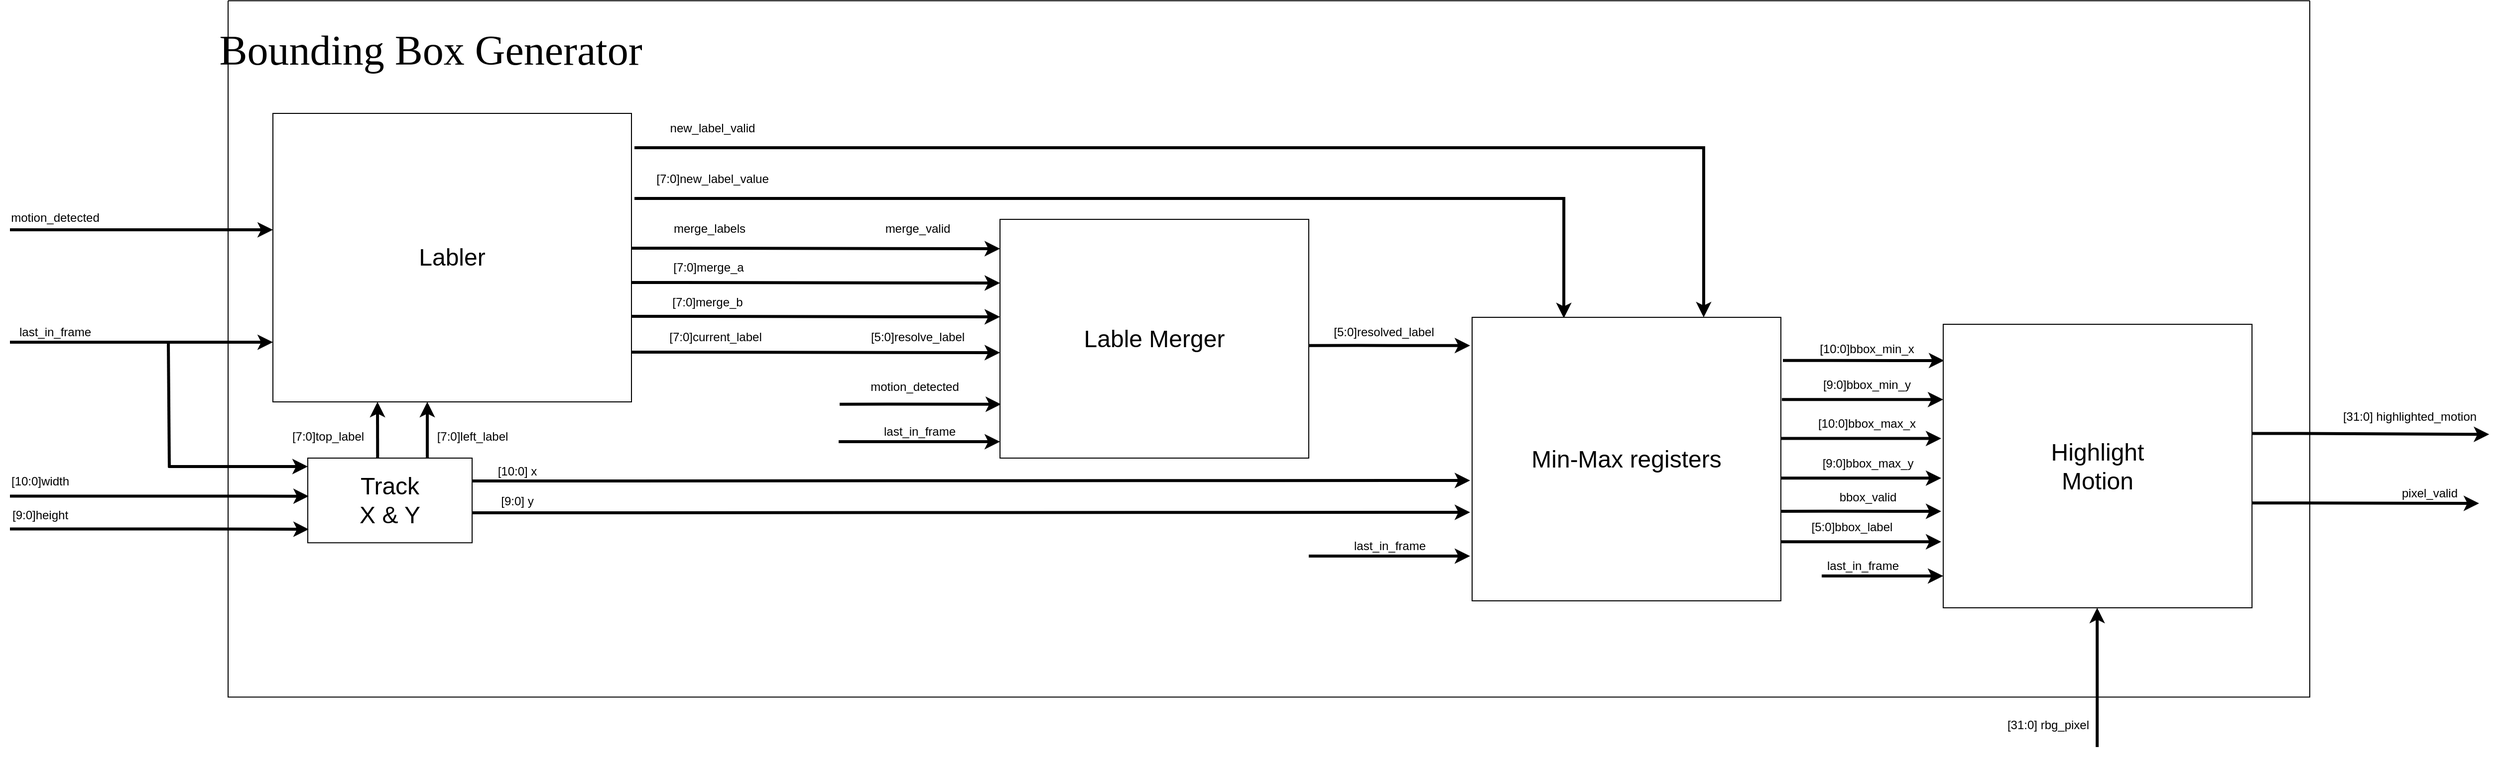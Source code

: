<mxfile version="27.1.1">
  <diagram name="Page-1" id="8psTu5joOEkHxSPbt8DS">
    <mxGraphModel dx="1892" dy="1172" grid="1" gridSize="10" guides="1" tooltips="1" connect="1" arrows="1" fold="1" page="1" pageScale="1" pageWidth="827" pageHeight="1169" math="0" shadow="0">
      <root>
        <mxCell id="0" />
        <mxCell id="1" parent="0" />
        <mxCell id="pzHLP5PFSMqDfCKK6MuQ-40" value="&lt;span style=&quot;text-wrap-mode: wrap;&quot;&gt;[10:0]width&lt;/span&gt;" style="text;html=1;align=center;verticalAlign=middle;resizable=0;points=[];autosize=1;strokeColor=none;fillColor=none;" parent="1" vertex="1">
          <mxGeometry x="751" y="704.74" width="80" height="30" as="geometry" />
        </mxCell>
        <mxCell id="pzHLP5PFSMqDfCKK6MuQ-41" value="&lt;span style=&quot;text-wrap-mode: wrap;&quot;&gt;[9:0]height&lt;/span&gt;" style="text;html=1;align=center;verticalAlign=middle;resizable=0;points=[];autosize=1;strokeColor=none;fillColor=none;" parent="1" vertex="1">
          <mxGeometry x="751.0" y="738.82" width="80" height="30" as="geometry" />
        </mxCell>
        <mxCell id="pzHLP5PFSMqDfCKK6MuQ-47" value="" style="edgeStyle=orthogonalEdgeStyle;rounded=0;orthogonalLoop=1;jettySize=auto;html=1;strokeWidth=3;" parent="1" edge="1">
          <mxGeometry relative="1" as="geometry">
            <mxPoint x="2700" y="749.99" as="targetPoint" />
            <mxPoint x="2538" y="749.94" as="sourcePoint" />
            <Array as="points">
              <mxPoint x="2587" y="749.94" />
            </Array>
          </mxGeometry>
        </mxCell>
        <mxCell id="pzHLP5PFSMqDfCKK6MuQ-48" value="&lt;span style=&quot;text-wrap-mode: wrap;&quot;&gt;bbox_valid&lt;/span&gt;" style="text;html=1;align=center;verticalAlign=middle;resizable=0;points=[];autosize=1;strokeColor=none;fillColor=none;" parent="1" vertex="1">
          <mxGeometry x="2586" y="721.19" width="80" height="30" as="geometry" />
        </mxCell>
        <mxCell id="pzHLP5PFSMqDfCKK6MuQ-49" value="" style="edgeStyle=orthogonalEdgeStyle;rounded=0;orthogonalLoop=1;jettySize=auto;html=1;strokeWidth=3;" parent="1" edge="1">
          <mxGeometry relative="1" as="geometry">
            <mxPoint x="2700" y="780.62" as="targetPoint" />
            <mxPoint x="2538" y="780.57" as="sourcePoint" />
            <Array as="points">
              <mxPoint x="2587" y="780.57" />
            </Array>
          </mxGeometry>
        </mxCell>
        <mxCell id="pzHLP5PFSMqDfCKK6MuQ-50" value="&lt;span style=&quot;text-wrap-mode: wrap;&quot;&gt;[5:0]bbox_label&lt;/span&gt;" style="text;html=1;align=center;verticalAlign=middle;resizable=0;points=[];autosize=1;strokeColor=none;fillColor=none;" parent="1" vertex="1">
          <mxGeometry x="2560" y="750.57" width="100" height="30" as="geometry" />
        </mxCell>
        <mxCell id="pzHLP5PFSMqDfCKK6MuQ-51" value="" style="edgeStyle=orthogonalEdgeStyle;rounded=0;orthogonalLoop=1;jettySize=auto;html=1;strokeWidth=3;" parent="1" edge="1">
          <mxGeometry relative="1" as="geometry">
            <mxPoint x="2703" y="598.47" as="targetPoint" />
            <mxPoint x="2541" y="598.42" as="sourcePoint" />
            <Array as="points">
              <mxPoint x="2590" y="598.42" />
            </Array>
          </mxGeometry>
        </mxCell>
        <mxCell id="pzHLP5PFSMqDfCKK6MuQ-52" value="&lt;span style=&quot;text-wrap-mode: wrap;&quot;&gt;[10:0]bbox_min_x&lt;/span&gt;" style="text;html=1;align=center;verticalAlign=middle;resizable=0;points=[];autosize=1;strokeColor=none;fillColor=none;" parent="1" vertex="1">
          <mxGeometry x="2565" y="571.75" width="120" height="30" as="geometry" />
        </mxCell>
        <mxCell id="pzHLP5PFSMqDfCKK6MuQ-53" value="" style="edgeStyle=orthogonalEdgeStyle;rounded=0;orthogonalLoop=1;jettySize=auto;html=1;strokeWidth=3;" parent="1" edge="1">
          <mxGeometry relative="1" as="geometry">
            <mxPoint x="2702" y="637.69" as="targetPoint" />
            <mxPoint x="2540" y="637.64" as="sourcePoint" />
            <Array as="points">
              <mxPoint x="2589" y="637.64" />
            </Array>
          </mxGeometry>
        </mxCell>
        <mxCell id="pzHLP5PFSMqDfCKK6MuQ-54" value="&lt;span style=&quot;text-wrap-mode: wrap;&quot;&gt;[9:0]bbox_min_y&lt;/span&gt;" style="text;html=1;align=center;verticalAlign=middle;resizable=0;points=[];autosize=1;strokeColor=none;fillColor=none;" parent="1" vertex="1">
          <mxGeometry x="2570" y="608.27" width="110" height="30" as="geometry" />
        </mxCell>
        <mxCell id="pzHLP5PFSMqDfCKK6MuQ-56" value="" style="edgeStyle=orthogonalEdgeStyle;rounded=0;orthogonalLoop=1;jettySize=auto;html=1;strokeWidth=3;" parent="1" edge="1">
          <mxGeometry relative="1" as="geometry">
            <mxPoint x="2700" y="676.8" as="targetPoint" />
            <mxPoint x="2538" y="676.75" as="sourcePoint" />
            <Array as="points">
              <mxPoint x="2587" y="676.75" />
            </Array>
          </mxGeometry>
        </mxCell>
        <mxCell id="pzHLP5PFSMqDfCKK6MuQ-57" value="&lt;span style=&quot;text-wrap-mode: wrap;&quot;&gt;[10:0]bbox_max_x&lt;/span&gt;" style="text;html=1;align=center;verticalAlign=middle;resizable=0;points=[];autosize=1;strokeColor=none;fillColor=none;" parent="1" vertex="1">
          <mxGeometry x="2565" y="646.75" width="120" height="30" as="geometry" />
        </mxCell>
        <mxCell id="pzHLP5PFSMqDfCKK6MuQ-58" value="" style="edgeStyle=orthogonalEdgeStyle;rounded=0;orthogonalLoop=1;jettySize=auto;html=1;strokeWidth=3;" parent="1" edge="1">
          <mxGeometry relative="1" as="geometry">
            <mxPoint x="2700" y="716.68" as="targetPoint" />
            <mxPoint x="2538" y="716.63" as="sourcePoint" />
            <Array as="points">
              <mxPoint x="2587" y="716.63" />
            </Array>
          </mxGeometry>
        </mxCell>
        <mxCell id="pzHLP5PFSMqDfCKK6MuQ-59" value="&lt;span style=&quot;text-wrap-mode: wrap;&quot;&gt;[9:0]bbox_max_y&lt;/span&gt;" style="text;html=1;align=center;verticalAlign=middle;resizable=0;points=[];autosize=1;strokeColor=none;fillColor=none;" parent="1" vertex="1">
          <mxGeometry x="2571" y="686.63" width="110" height="30" as="geometry" />
        </mxCell>
        <mxCell id="EjdUyEd99-lyi4bKZ8Xp-1" value="&lt;span style=&quot;font-size: 24px;&quot;&gt;Labler&lt;/span&gt;" style="rounded=0;whiteSpace=wrap;html=1;" parent="1" vertex="1">
          <mxGeometry x="1025" y="350" width="360" height="290" as="geometry" />
        </mxCell>
        <mxCell id="EjdUyEd99-lyi4bKZ8Xp-2" value="" style="edgeStyle=orthogonalEdgeStyle;rounded=0;orthogonalLoop=1;jettySize=auto;html=1;strokeWidth=3;" parent="1" edge="1">
          <mxGeometry relative="1" as="geometry">
            <mxPoint x="2227" y="719" as="targetPoint" />
            <mxPoint x="1225" y="719.54" as="sourcePoint" />
            <Array as="points">
              <mxPoint x="1274" y="719.54" />
            </Array>
          </mxGeometry>
        </mxCell>
        <mxCell id="EjdUyEd99-lyi4bKZ8Xp-3" value="motion_detected" style="text;html=1;align=center;verticalAlign=middle;resizable=0;points=[];autosize=1;strokeColor=none;fillColor=none;" parent="1" vertex="1">
          <mxGeometry x="751" y="440" width="110" height="30" as="geometry" />
        </mxCell>
        <mxCell id="EjdUyEd99-lyi4bKZ8Xp-5" value="[7:0]left_label" style="text;html=1;align=center;verticalAlign=middle;resizable=0;points=[];autosize=1;strokeColor=none;fillColor=none;" parent="1" vertex="1">
          <mxGeometry x="1180" y="660" width="90" height="30" as="geometry" />
        </mxCell>
        <mxCell id="EjdUyEd99-lyi4bKZ8Xp-6" value="" style="edgeStyle=orthogonalEdgeStyle;rounded=0;orthogonalLoop=1;jettySize=auto;html=1;strokeWidth=3;" parent="1" edge="1">
          <mxGeometry relative="1" as="geometry">
            <mxPoint x="1025" y="467.06" as="targetPoint" />
            <mxPoint x="761" y="467" as="sourcePoint" />
            <Array as="points">
              <mxPoint x="912" y="467.01" />
            </Array>
          </mxGeometry>
        </mxCell>
        <mxCell id="EjdUyEd99-lyi4bKZ8Xp-7" value="[7:0]top_label" style="text;html=1;align=center;verticalAlign=middle;resizable=0;points=[];autosize=1;strokeColor=none;fillColor=none;" parent="1" vertex="1">
          <mxGeometry x="1030" y="660" width="100" height="30" as="geometry" />
        </mxCell>
        <mxCell id="EjdUyEd99-lyi4bKZ8Xp-8" value="" style="edgeStyle=orthogonalEdgeStyle;rounded=0;orthogonalLoop=1;jettySize=auto;html=1;strokeWidth=3;entryX=0.75;entryY=0;entryDx=0;entryDy=0;" parent="1" target="EjdUyEd99-lyi4bKZ8Xp-101" edge="1">
          <mxGeometry relative="1" as="geometry">
            <mxPoint x="1550" y="384.5" as="targetPoint" />
            <mxPoint x="1388" y="384.45" as="sourcePoint" />
            <Array as="points">
              <mxPoint x="2462" y="385" />
            </Array>
          </mxGeometry>
        </mxCell>
        <mxCell id="EjdUyEd99-lyi4bKZ8Xp-9" value="new_label_valid" style="text;html=1;align=center;verticalAlign=middle;resizable=0;points=[];autosize=1;strokeColor=none;fillColor=none;" parent="1" vertex="1">
          <mxGeometry x="1411" y="350" width="110" height="30" as="geometry" />
        </mxCell>
        <mxCell id="EjdUyEd99-lyi4bKZ8Xp-10" value="" style="edgeStyle=orthogonalEdgeStyle;rounded=0;orthogonalLoop=1;jettySize=auto;html=1;strokeWidth=3;entryX=0.297;entryY=0.003;entryDx=0;entryDy=0;entryPerimeter=0;" parent="1" target="EjdUyEd99-lyi4bKZ8Xp-101" edge="1">
          <mxGeometry relative="1" as="geometry">
            <mxPoint x="1550" y="435.5" as="targetPoint" />
            <mxPoint x="1388" y="435.45" as="sourcePoint" />
            <Array as="points">
              <mxPoint x="2321" y="436" />
            </Array>
          </mxGeometry>
        </mxCell>
        <mxCell id="EjdUyEd99-lyi4bKZ8Xp-11" value="[7:0]new_label_value" style="text;html=1;align=center;verticalAlign=middle;resizable=0;points=[];autosize=1;strokeColor=none;fillColor=none;" parent="1" vertex="1">
          <mxGeometry x="1396" y="401" width="140" height="30" as="geometry" />
        </mxCell>
        <mxCell id="EjdUyEd99-lyi4bKZ8Xp-12" value="" style="edgeStyle=orthogonalEdgeStyle;rounded=0;orthogonalLoop=1;jettySize=auto;html=1;strokeWidth=3;" parent="1" edge="1">
          <mxGeometry relative="1" as="geometry">
            <mxPoint x="1755" y="486" as="targetPoint" />
            <mxPoint x="1385" y="485.45" as="sourcePoint" />
            <Array as="points">
              <mxPoint x="1434" y="485.45" />
            </Array>
          </mxGeometry>
        </mxCell>
        <mxCell id="EjdUyEd99-lyi4bKZ8Xp-13" value="merge_labels" style="text;html=1;align=center;verticalAlign=middle;resizable=0;points=[];autosize=1;strokeColor=none;fillColor=none;" parent="1" vertex="1">
          <mxGeometry x="1413" y="451" width="100" height="30" as="geometry" />
        </mxCell>
        <mxCell id="EjdUyEd99-lyi4bKZ8Xp-15" value="[7:0]merge_a" style="text;html=1;align=center;verticalAlign=middle;resizable=0;points=[];autosize=1;strokeColor=none;fillColor=none;" parent="1" vertex="1">
          <mxGeometry x="1416.5" y="490" width="90" height="30" as="geometry" />
        </mxCell>
        <mxCell id="EjdUyEd99-lyi4bKZ8Xp-17" value="[7:0]merge_b" style="text;html=1;align=center;verticalAlign=middle;resizable=0;points=[];autosize=1;strokeColor=none;fillColor=none;" parent="1" vertex="1">
          <mxGeometry x="1415.5" y="525" width="90" height="30" as="geometry" />
        </mxCell>
        <mxCell id="EjdUyEd99-lyi4bKZ8Xp-20" value="&lt;span style=&quot;font-size: 24px;&quot;&gt;Lable Merger&lt;/span&gt;" style="rounded=0;whiteSpace=wrap;html=1;" parent="1" vertex="1">
          <mxGeometry x="1755" y="456.52" width="310" height="240" as="geometry" />
        </mxCell>
        <mxCell id="EjdUyEd99-lyi4bKZ8Xp-22" value="merge_valid" style="text;html=1;align=center;verticalAlign=middle;resizable=0;points=[];autosize=1;strokeColor=none;fillColor=none;" parent="1" vertex="1">
          <mxGeometry x="1627" y="451" width="90" height="30" as="geometry" />
        </mxCell>
        <mxCell id="EjdUyEd99-lyi4bKZ8Xp-32" value="[5:0]resolved_label" style="text;html=1;align=center;verticalAlign=middle;resizable=0;points=[];autosize=1;strokeColor=none;fillColor=none;" parent="1" vertex="1">
          <mxGeometry x="2080" y="555" width="120" height="30" as="geometry" />
        </mxCell>
        <mxCell id="EjdUyEd99-lyi4bKZ8Xp-55" value="motion_detected" style="text;html=1;align=center;verticalAlign=middle;resizable=0;points=[];autosize=1;strokeColor=none;fillColor=none;" parent="1" vertex="1">
          <mxGeometry x="1614" y="609.88" width="110" height="30" as="geometry" />
        </mxCell>
        <mxCell id="EjdUyEd99-lyi4bKZ8Xp-56" value="" style="edgeStyle=orthogonalEdgeStyle;rounded=0;orthogonalLoop=1;jettySize=auto;html=1;strokeWidth=3;" parent="1" edge="1">
          <mxGeometry relative="1" as="geometry">
            <mxPoint x="1756" y="642.38" as="targetPoint" />
            <mxPoint x="1594" y="642.33" as="sourcePoint" />
            <Array as="points">
              <mxPoint x="1643" y="642.33" />
            </Array>
          </mxGeometry>
        </mxCell>
        <mxCell id="EjdUyEd99-lyi4bKZ8Xp-57" value="[5:0]resolve_label" style="text;html=1;align=center;verticalAlign=middle;resizable=0;points=[];autosize=1;strokeColor=none;fillColor=none;" parent="1" vertex="1">
          <mxGeometry x="1612" y="560" width="120" height="30" as="geometry" />
        </mxCell>
        <mxCell id="EjdUyEd99-lyi4bKZ8Xp-61" value="[7:0]current_label" style="text;html=1;align=center;verticalAlign=middle;resizable=0;points=[];autosize=1;strokeColor=none;fillColor=none;" parent="1" vertex="1">
          <mxGeometry x="1409" y="560" width="120" height="30" as="geometry" />
        </mxCell>
        <mxCell id="EjdUyEd99-lyi4bKZ8Xp-62" value="" style="edgeStyle=orthogonalEdgeStyle;rounded=0;orthogonalLoop=1;jettySize=auto;html=1;strokeWidth=3;" parent="1" edge="1">
          <mxGeometry relative="1" as="geometry">
            <mxPoint x="1755" y="520.55" as="targetPoint" />
            <mxPoint x="1385" y="520" as="sourcePoint" />
            <Array as="points">
              <mxPoint x="1434" y="520.0" />
            </Array>
          </mxGeometry>
        </mxCell>
        <mxCell id="EjdUyEd99-lyi4bKZ8Xp-63" value="" style="edgeStyle=orthogonalEdgeStyle;rounded=0;orthogonalLoop=1;jettySize=auto;html=1;strokeWidth=3;" parent="1" edge="1">
          <mxGeometry relative="1" as="geometry">
            <mxPoint x="1755" y="554.55" as="targetPoint" />
            <mxPoint x="1385" y="554" as="sourcePoint" />
            <Array as="points">
              <mxPoint x="1434" y="554.0" />
            </Array>
          </mxGeometry>
        </mxCell>
        <mxCell id="EjdUyEd99-lyi4bKZ8Xp-64" value="" style="edgeStyle=orthogonalEdgeStyle;rounded=0;orthogonalLoop=1;jettySize=auto;html=1;strokeWidth=3;" parent="1" edge="1">
          <mxGeometry relative="1" as="geometry">
            <mxPoint x="1755" y="590.55" as="targetPoint" />
            <mxPoint x="1385" y="590" as="sourcePoint" />
            <Array as="points">
              <mxPoint x="1434" y="590.0" />
            </Array>
          </mxGeometry>
        </mxCell>
        <mxCell id="EjdUyEd99-lyi4bKZ8Xp-100" value="" style="edgeStyle=orthogonalEdgeStyle;rounded=0;orthogonalLoop=1;jettySize=auto;html=1;strokeWidth=3;" parent="1" edge="1">
          <mxGeometry relative="1" as="geometry">
            <mxPoint x="2227" y="583.38" as="targetPoint" />
            <mxPoint x="2065" y="583.33" as="sourcePoint" />
            <Array as="points">
              <mxPoint x="2114" y="583.33" />
            </Array>
          </mxGeometry>
        </mxCell>
        <mxCell id="EjdUyEd99-lyi4bKZ8Xp-101" value="&lt;span style=&quot;font-size: 24px;&quot;&gt;Min-Max registers&lt;/span&gt;" style="rounded=0;whiteSpace=wrap;html=1;" parent="1" vertex="1">
          <mxGeometry x="2229" y="555" width="310" height="285" as="geometry" />
        </mxCell>
        <mxCell id="EjdUyEd99-lyi4bKZ8Xp-102" value="&lt;span style=&quot;font-size: 24px;&quot;&gt;Track&lt;/span&gt;&lt;div&gt;&lt;span style=&quot;font-size: 24px;&quot;&gt;X &amp;amp; Y&lt;/span&gt;&lt;/div&gt;" style="rounded=0;whiteSpace=wrap;html=1;" parent="1" vertex="1">
          <mxGeometry x="1060" y="696.52" width="165" height="85.12" as="geometry" />
        </mxCell>
        <mxCell id="EjdUyEd99-lyi4bKZ8Xp-104" value="" style="edgeStyle=orthogonalEdgeStyle;rounded=0;orthogonalLoop=1;jettySize=auto;html=1;strokeWidth=3;" parent="1" edge="1">
          <mxGeometry relative="1" as="geometry">
            <mxPoint x="2227" y="751.0" as="targetPoint" />
            <mxPoint x="1225" y="751.54" as="sourcePoint" />
            <Array as="points">
              <mxPoint x="1274" y="751.54" />
            </Array>
          </mxGeometry>
        </mxCell>
        <mxCell id="EjdUyEd99-lyi4bKZ8Xp-105" value="" style="endArrow=classic;html=1;rounded=0;exitX=0.425;exitY=0;exitDx=0;exitDy=0;exitPerimeter=0;strokeWidth=3;" parent="1" source="EjdUyEd99-lyi4bKZ8Xp-102" edge="1">
          <mxGeometry width="50" height="50" relative="1" as="geometry">
            <mxPoint x="1130" y="690" as="sourcePoint" />
            <mxPoint x="1130" y="640" as="targetPoint" />
          </mxGeometry>
        </mxCell>
        <mxCell id="EjdUyEd99-lyi4bKZ8Xp-106" value="" style="endArrow=classic;html=1;rounded=0;exitX=0.425;exitY=0;exitDx=0;exitDy=0;exitPerimeter=0;strokeWidth=3;" parent="1" edge="1">
          <mxGeometry width="50" height="50" relative="1" as="geometry">
            <mxPoint x="1180" y="697" as="sourcePoint" />
            <mxPoint x="1180" y="640" as="targetPoint" />
          </mxGeometry>
        </mxCell>
        <mxCell id="EjdUyEd99-lyi4bKZ8Xp-109" value="" style="edgeStyle=orthogonalEdgeStyle;rounded=0;orthogonalLoop=1;jettySize=auto;html=1;strokeWidth=3;" parent="1" edge="1">
          <mxGeometry relative="1" as="geometry">
            <mxPoint x="1061" y="768.08" as="targetPoint" />
            <mxPoint x="761" y="767.74" as="sourcePoint" />
            <Array as="points">
              <mxPoint x="948" y="768.03" />
            </Array>
          </mxGeometry>
        </mxCell>
        <mxCell id="EjdUyEd99-lyi4bKZ8Xp-110" value="" style="edgeStyle=orthogonalEdgeStyle;rounded=0;orthogonalLoop=1;jettySize=auto;html=1;strokeWidth=3;" parent="1" edge="1">
          <mxGeometry relative="1" as="geometry">
            <mxPoint x="1061" y="734.85" as="targetPoint" />
            <mxPoint x="761" y="734.74" as="sourcePoint" />
            <Array as="points">
              <mxPoint x="948" y="734.8" />
            </Array>
          </mxGeometry>
        </mxCell>
        <mxCell id="EjdUyEd99-lyi4bKZ8Xp-111" value="" style="swimlane;startSize=0;" parent="1" vertex="1">
          <mxGeometry x="980" y="236.75" width="2090" height="700" as="geometry" />
        </mxCell>
        <mxCell id="EjdUyEd99-lyi4bKZ8Xp-112" value="&lt;font style=&quot;font-size: 42px;&quot; face=&quot;Times New Roman&quot;&gt;&lt;span style=&quot;text-wrap-mode: wrap;&quot;&gt;Bounding Box&amp;nbsp;&lt;/span&gt;&lt;span style=&quot;text-wrap-mode: wrap; background-color: transparent; color: light-dark(rgb(0, 0, 0), rgb(255, 255, 255));&quot;&gt;Generator&lt;/span&gt;&lt;/font&gt;" style="text;html=1;align=center;verticalAlign=middle;resizable=0;points=[];autosize=1;strokeColor=none;fillColor=none;" parent="EjdUyEd99-lyi4bKZ8Xp-111" vertex="1">
          <mxGeometry x="-22.5" y="20" width="450" height="60" as="geometry" />
        </mxCell>
        <mxCell id="tvAnXlh0ygOG0x00jJtz-23" value="" style="edgeStyle=orthogonalEdgeStyle;rounded=0;orthogonalLoop=1;jettySize=auto;html=1;strokeWidth=3;" edge="1" parent="EjdUyEd99-lyi4bKZ8Xp-111">
          <mxGeometry relative="1" as="geometry">
            <mxPoint x="1876.57" y="610.25" as="targetPoint" />
            <mxPoint x="1876.57" y="750.25" as="sourcePoint" />
            <Array as="points">
              <mxPoint x="1876.57" y="700.25" />
            </Array>
          </mxGeometry>
        </mxCell>
        <mxCell id="tvAnXlh0ygOG0x00jJtz-1" value="" style="edgeStyle=orthogonalEdgeStyle;rounded=0;orthogonalLoop=1;jettySize=auto;html=1;strokeWidth=3;" edge="1" parent="1">
          <mxGeometry relative="1" as="geometry">
            <mxPoint x="1755" y="680.05" as="targetPoint" />
            <mxPoint x="1593" y="680" as="sourcePoint" />
            <Array as="points">
              <mxPoint x="1642" y="680.0" />
            </Array>
          </mxGeometry>
        </mxCell>
        <mxCell id="tvAnXlh0ygOG0x00jJtz-5" value="last_in_frame" style="text;html=1;align=center;verticalAlign=middle;resizable=0;points=[];autosize=1;strokeColor=none;fillColor=none;" vertex="1" parent="1">
          <mxGeometry x="1624" y="655" width="100" height="30" as="geometry" />
        </mxCell>
        <mxCell id="tvAnXlh0ygOG0x00jJtz-6" value="" style="edgeStyle=orthogonalEdgeStyle;rounded=0;orthogonalLoop=1;jettySize=auto;html=1;strokeWidth=3;" edge="1" parent="1">
          <mxGeometry relative="1" as="geometry">
            <mxPoint x="1025" y="580.06" as="targetPoint" />
            <mxPoint x="761" y="580" as="sourcePoint" />
            <Array as="points">
              <mxPoint x="912" y="580.01" />
            </Array>
          </mxGeometry>
        </mxCell>
        <mxCell id="tvAnXlh0ygOG0x00jJtz-7" value="last_in_frame" style="text;html=1;align=center;verticalAlign=middle;resizable=0;points=[];autosize=1;strokeColor=none;fillColor=none;" vertex="1" parent="1">
          <mxGeometry x="756" y="555" width="100" height="30" as="geometry" />
        </mxCell>
        <mxCell id="tvAnXlh0ygOG0x00jJtz-8" value="" style="edgeStyle=orthogonalEdgeStyle;rounded=0;orthogonalLoop=1;jettySize=auto;html=1;strokeWidth=3;" edge="1" parent="1">
          <mxGeometry relative="1" as="geometry">
            <mxPoint x="1060" y="704.99" as="targetPoint" />
            <mxPoint x="920" y="705" as="sourcePoint" />
            <Array as="points">
              <mxPoint x="947" y="704.94" />
            </Array>
          </mxGeometry>
        </mxCell>
        <mxCell id="tvAnXlh0ygOG0x00jJtz-9" value="" style="endArrow=none;html=1;rounded=0;strokeWidth=3;" edge="1" parent="1">
          <mxGeometry width="50" height="50" relative="1" as="geometry">
            <mxPoint x="921" y="706" as="sourcePoint" />
            <mxPoint x="920" y="580" as="targetPoint" />
          </mxGeometry>
        </mxCell>
        <mxCell id="tvAnXlh0ygOG0x00jJtz-10" value="" style="edgeStyle=orthogonalEdgeStyle;rounded=0;orthogonalLoop=1;jettySize=auto;html=1;strokeWidth=3;" edge="1" parent="1">
          <mxGeometry relative="1" as="geometry">
            <mxPoint x="2227" y="795.05" as="targetPoint" />
            <mxPoint x="2065" y="795" as="sourcePoint" />
            <Array as="points">
              <mxPoint x="2114" y="795.0" />
            </Array>
          </mxGeometry>
        </mxCell>
        <mxCell id="tvAnXlh0ygOG0x00jJtz-11" value="last_in_frame" style="text;html=1;align=center;verticalAlign=middle;resizable=0;points=[];autosize=1;strokeColor=none;fillColor=none;" vertex="1" parent="1">
          <mxGeometry x="2096" y="770" width="100" height="30" as="geometry" />
        </mxCell>
        <mxCell id="tvAnXlh0ygOG0x00jJtz-12" value="[10:0] x" style="text;html=1;align=center;verticalAlign=middle;resizable=0;points=[];autosize=1;strokeColor=none;fillColor=none;" vertex="1" parent="1">
          <mxGeometry x="1240" y="694.52" width="60" height="30" as="geometry" />
        </mxCell>
        <mxCell id="tvAnXlh0ygOG0x00jJtz-13" value="[9:0] y" style="text;html=1;align=center;verticalAlign=middle;resizable=0;points=[];autosize=1;strokeColor=none;fillColor=none;" vertex="1" parent="1">
          <mxGeometry x="1240" y="724.52" width="60" height="30" as="geometry" />
        </mxCell>
        <mxCell id="tvAnXlh0ygOG0x00jJtz-14" value="&lt;span style=&quot;font-size: 24px;&quot;&gt;Highlight&lt;/span&gt;&lt;div&gt;&lt;span style=&quot;font-size: 24px;&quot;&gt;Motion&lt;/span&gt;&lt;/div&gt;" style="rounded=0;whiteSpace=wrap;html=1;" vertex="1" parent="1">
          <mxGeometry x="2702" y="562" width="310" height="285" as="geometry" />
        </mxCell>
        <mxCell id="tvAnXlh0ygOG0x00jJtz-15" value="" style="edgeStyle=orthogonalEdgeStyle;rounded=0;orthogonalLoop=1;jettySize=auto;html=1;strokeWidth=3;" edge="1" parent="1">
          <mxGeometry relative="1" as="geometry">
            <mxPoint x="2702" y="815.05" as="targetPoint" />
            <mxPoint x="2580" y="815" as="sourcePoint" />
            <Array as="points">
              <mxPoint x="2589" y="815.0" />
            </Array>
          </mxGeometry>
        </mxCell>
        <mxCell id="tvAnXlh0ygOG0x00jJtz-16" value="last_in_frame" style="text;html=1;align=center;verticalAlign=middle;resizable=0;points=[];autosize=1;strokeColor=none;fillColor=none;" vertex="1" parent="1">
          <mxGeometry x="2571" y="790" width="100" height="30" as="geometry" />
        </mxCell>
        <mxCell id="tvAnXlh0ygOG0x00jJtz-17" value="[31:0] rbg_pixel" style="text;html=1;align=center;verticalAlign=middle;resizable=0;points=[];autosize=1;strokeColor=none;fillColor=none;" vertex="1" parent="1">
          <mxGeometry x="2752" y="950" width="110" height="30" as="geometry" />
        </mxCell>
        <mxCell id="tvAnXlh0ygOG0x00jJtz-19" value="" style="edgeStyle=orthogonalEdgeStyle;rounded=0;orthogonalLoop=1;jettySize=auto;html=1;strokeWidth=3;entryX=1.001;entryY=1.089;entryDx=0;entryDy=0;entryPerimeter=0;" edge="1" parent="1" target="tvAnXlh0ygOG0x00jJtz-20">
          <mxGeometry relative="1" as="geometry">
            <mxPoint x="3174" y="671.8" as="targetPoint" />
            <mxPoint x="3012" y="671.75" as="sourcePoint" />
            <Array as="points">
              <mxPoint x="3061" y="672" />
            </Array>
          </mxGeometry>
        </mxCell>
        <mxCell id="tvAnXlh0ygOG0x00jJtz-20" value="[31:0] highlighted_motion" style="text;html=1;align=center;verticalAlign=middle;resizable=0;points=[];autosize=1;strokeColor=none;fillColor=none;" vertex="1" parent="1">
          <mxGeometry x="3090" y="640" width="160" height="30" as="geometry" />
        </mxCell>
        <mxCell id="tvAnXlh0ygOG0x00jJtz-21" value="" style="edgeStyle=orthogonalEdgeStyle;rounded=0;orthogonalLoop=1;jettySize=auto;html=1;strokeWidth=3;" edge="1" parent="1">
          <mxGeometry relative="1" as="geometry">
            <mxPoint x="3240" y="742" as="targetPoint" />
            <mxPoint x="3012" y="741.63" as="sourcePoint" />
            <Array as="points">
              <mxPoint x="3061" y="741.63" />
            </Array>
          </mxGeometry>
        </mxCell>
        <mxCell id="tvAnXlh0ygOG0x00jJtz-22" value="pixel_valid" style="text;html=1;align=center;verticalAlign=middle;resizable=0;points=[];autosize=1;strokeColor=none;fillColor=none;" vertex="1" parent="1">
          <mxGeometry x="3150" y="716.63" width="80" height="30" as="geometry" />
        </mxCell>
      </root>
    </mxGraphModel>
  </diagram>
</mxfile>
